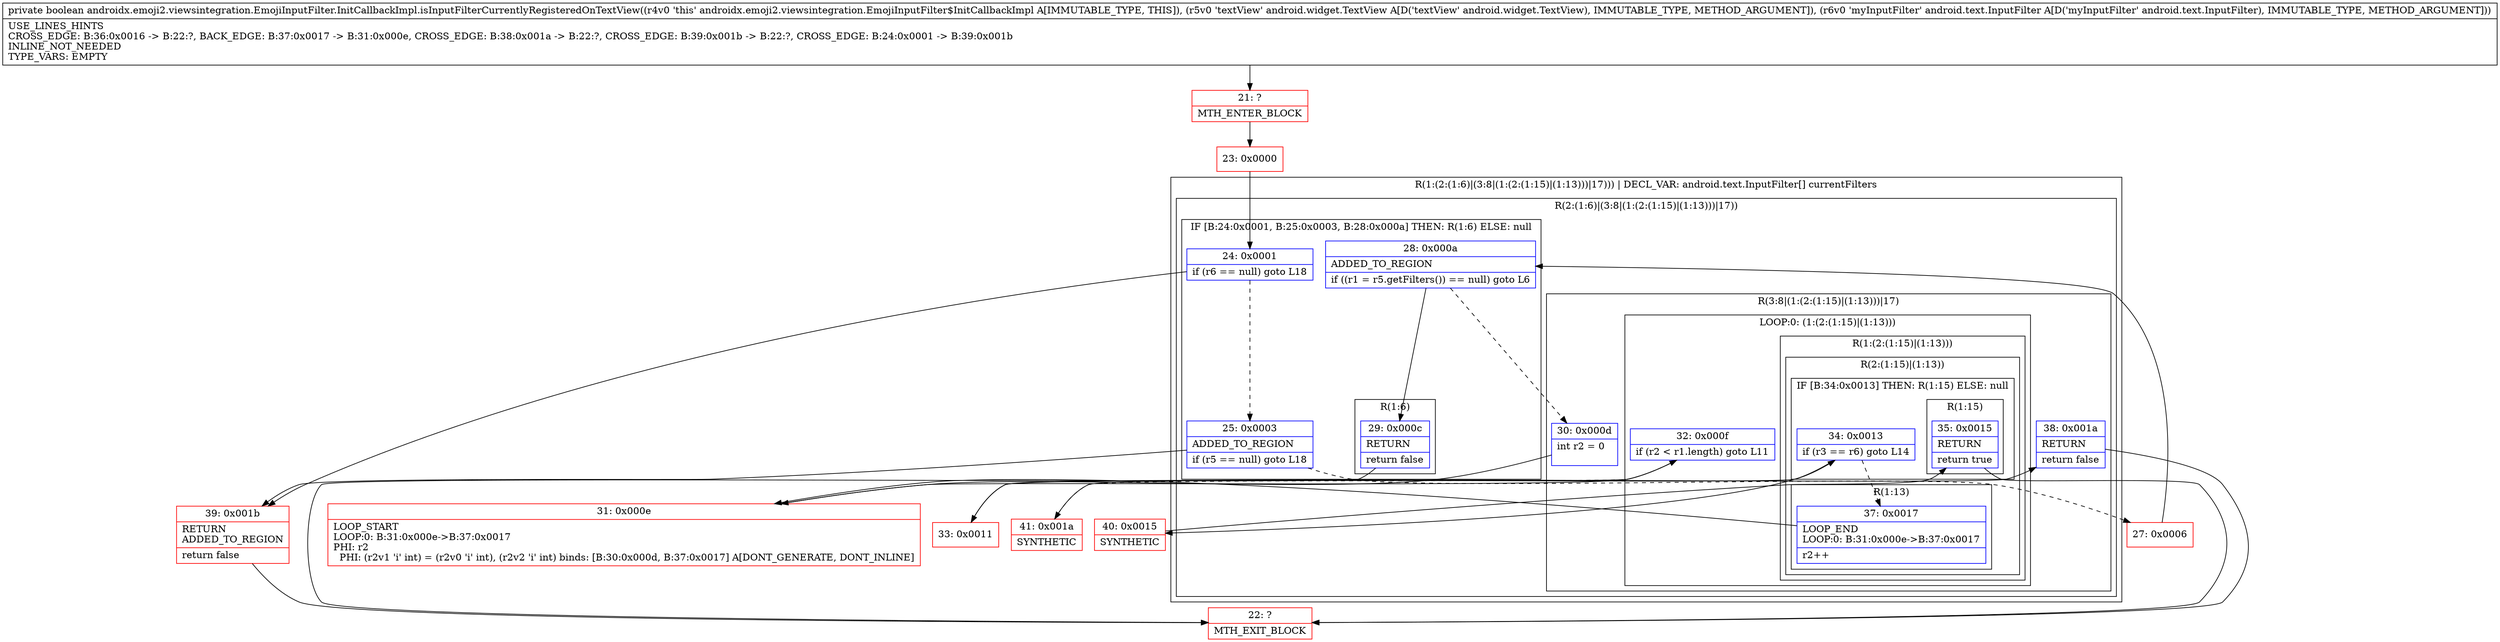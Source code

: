 digraph "CFG forandroidx.emoji2.viewsintegration.EmojiInputFilter.InitCallbackImpl.isInputFilterCurrentlyRegisteredOnTextView(Landroid\/widget\/TextView;Landroid\/text\/InputFilter;)Z" {
subgraph cluster_Region_2140312605 {
label = "R(1:(2:(1:6)|(3:8|(1:(2:(1:15)|(1:13)))|17))) | DECL_VAR: android.text.InputFilter[] currentFilters\l";
node [shape=record,color=blue];
subgraph cluster_Region_1858576053 {
label = "R(2:(1:6)|(3:8|(1:(2:(1:15)|(1:13)))|17))";
node [shape=record,color=blue];
subgraph cluster_IfRegion_883493268 {
label = "IF [B:24:0x0001, B:25:0x0003, B:28:0x000a] THEN: R(1:6) ELSE: null";
node [shape=record,color=blue];
Node_24 [shape=record,label="{24\:\ 0x0001|if (r6 == null) goto L18\l}"];
Node_25 [shape=record,label="{25\:\ 0x0003|ADDED_TO_REGION\l|if (r5 == null) goto L18\l}"];
Node_28 [shape=record,label="{28\:\ 0x000a|ADDED_TO_REGION\l|if ((r1 = r5.getFilters()) == null) goto L6\l}"];
subgraph cluster_Region_977726704 {
label = "R(1:6)";
node [shape=record,color=blue];
Node_29 [shape=record,label="{29\:\ 0x000c|RETURN\l|return false\l}"];
}
}
subgraph cluster_Region_1715964081 {
label = "R(3:8|(1:(2:(1:15)|(1:13)))|17)";
node [shape=record,color=blue];
Node_30 [shape=record,label="{30\:\ 0x000d|int r2 = 0\l\l}"];
subgraph cluster_LoopRegion_1369417177 {
label = "LOOP:0: (1:(2:(1:15)|(1:13)))";
node [shape=record,color=blue];
Node_32 [shape=record,label="{32\:\ 0x000f|if (r2 \< r1.length) goto L11\l}"];
subgraph cluster_Region_67091305 {
label = "R(1:(2:(1:15)|(1:13)))";
node [shape=record,color=blue];
subgraph cluster_Region_2137450283 {
label = "R(2:(1:15)|(1:13))";
node [shape=record,color=blue];
subgraph cluster_IfRegion_1917498715 {
label = "IF [B:34:0x0013] THEN: R(1:15) ELSE: null";
node [shape=record,color=blue];
Node_34 [shape=record,label="{34\:\ 0x0013|if (r3 == r6) goto L14\l}"];
subgraph cluster_Region_1591179174 {
label = "R(1:15)";
node [shape=record,color=blue];
Node_35 [shape=record,label="{35\:\ 0x0015|RETURN\l|return true\l}"];
}
}
subgraph cluster_Region_236580415 {
label = "R(1:13)";
node [shape=record,color=blue];
Node_37 [shape=record,label="{37\:\ 0x0017|LOOP_END\lLOOP:0: B:31:0x000e\-\>B:37:0x0017\l|r2++\l}"];
}
}
}
}
Node_38 [shape=record,label="{38\:\ 0x001a|RETURN\l|return false\l}"];
}
}
}
Node_21 [shape=record,color=red,label="{21\:\ ?|MTH_ENTER_BLOCK\l}"];
Node_23 [shape=record,color=red,label="{23\:\ 0x0000}"];
Node_27 [shape=record,color=red,label="{27\:\ 0x0006}"];
Node_22 [shape=record,color=red,label="{22\:\ ?|MTH_EXIT_BLOCK\l}"];
Node_31 [shape=record,color=red,label="{31\:\ 0x000e|LOOP_START\lLOOP:0: B:31:0x000e\-\>B:37:0x0017\lPHI: r2 \l  PHI: (r2v1 'i' int) = (r2v0 'i' int), (r2v2 'i' int) binds: [B:30:0x000d, B:37:0x0017] A[DONT_GENERATE, DONT_INLINE]\l}"];
Node_33 [shape=record,color=red,label="{33\:\ 0x0011}"];
Node_40 [shape=record,color=red,label="{40\:\ 0x0015|SYNTHETIC\l}"];
Node_41 [shape=record,color=red,label="{41\:\ 0x001a|SYNTHETIC\l}"];
Node_39 [shape=record,color=red,label="{39\:\ 0x001b|RETURN\lADDED_TO_REGION\l|return false\l}"];
MethodNode[shape=record,label="{private boolean androidx.emoji2.viewsintegration.EmojiInputFilter.InitCallbackImpl.isInputFilterCurrentlyRegisteredOnTextView((r4v0 'this' androidx.emoji2.viewsintegration.EmojiInputFilter$InitCallbackImpl A[IMMUTABLE_TYPE, THIS]), (r5v0 'textView' android.widget.TextView A[D('textView' android.widget.TextView), IMMUTABLE_TYPE, METHOD_ARGUMENT]), (r6v0 'myInputFilter' android.text.InputFilter A[D('myInputFilter' android.text.InputFilter), IMMUTABLE_TYPE, METHOD_ARGUMENT]))  | USE_LINES_HINTS\lCROSS_EDGE: B:36:0x0016 \-\> B:22:?, BACK_EDGE: B:37:0x0017 \-\> B:31:0x000e, CROSS_EDGE: B:38:0x001a \-\> B:22:?, CROSS_EDGE: B:39:0x001b \-\> B:22:?, CROSS_EDGE: B:24:0x0001 \-\> B:39:0x001b\lINLINE_NOT_NEEDED\lTYPE_VARS: EMPTY\l}"];
MethodNode -> Node_21;Node_24 -> Node_25[style=dashed];
Node_24 -> Node_39;
Node_25 -> Node_27[style=dashed];
Node_25 -> Node_39;
Node_28 -> Node_29;
Node_28 -> Node_30[style=dashed];
Node_29 -> Node_22;
Node_30 -> Node_31;
Node_32 -> Node_33;
Node_32 -> Node_41[style=dashed];
Node_34 -> Node_37[style=dashed];
Node_34 -> Node_40;
Node_35 -> Node_22;
Node_37 -> Node_31;
Node_38 -> Node_22;
Node_21 -> Node_23;
Node_23 -> Node_24;
Node_27 -> Node_28;
Node_31 -> Node_32;
Node_33 -> Node_34;
Node_40 -> Node_35;
Node_41 -> Node_38;
Node_39 -> Node_22;
}

